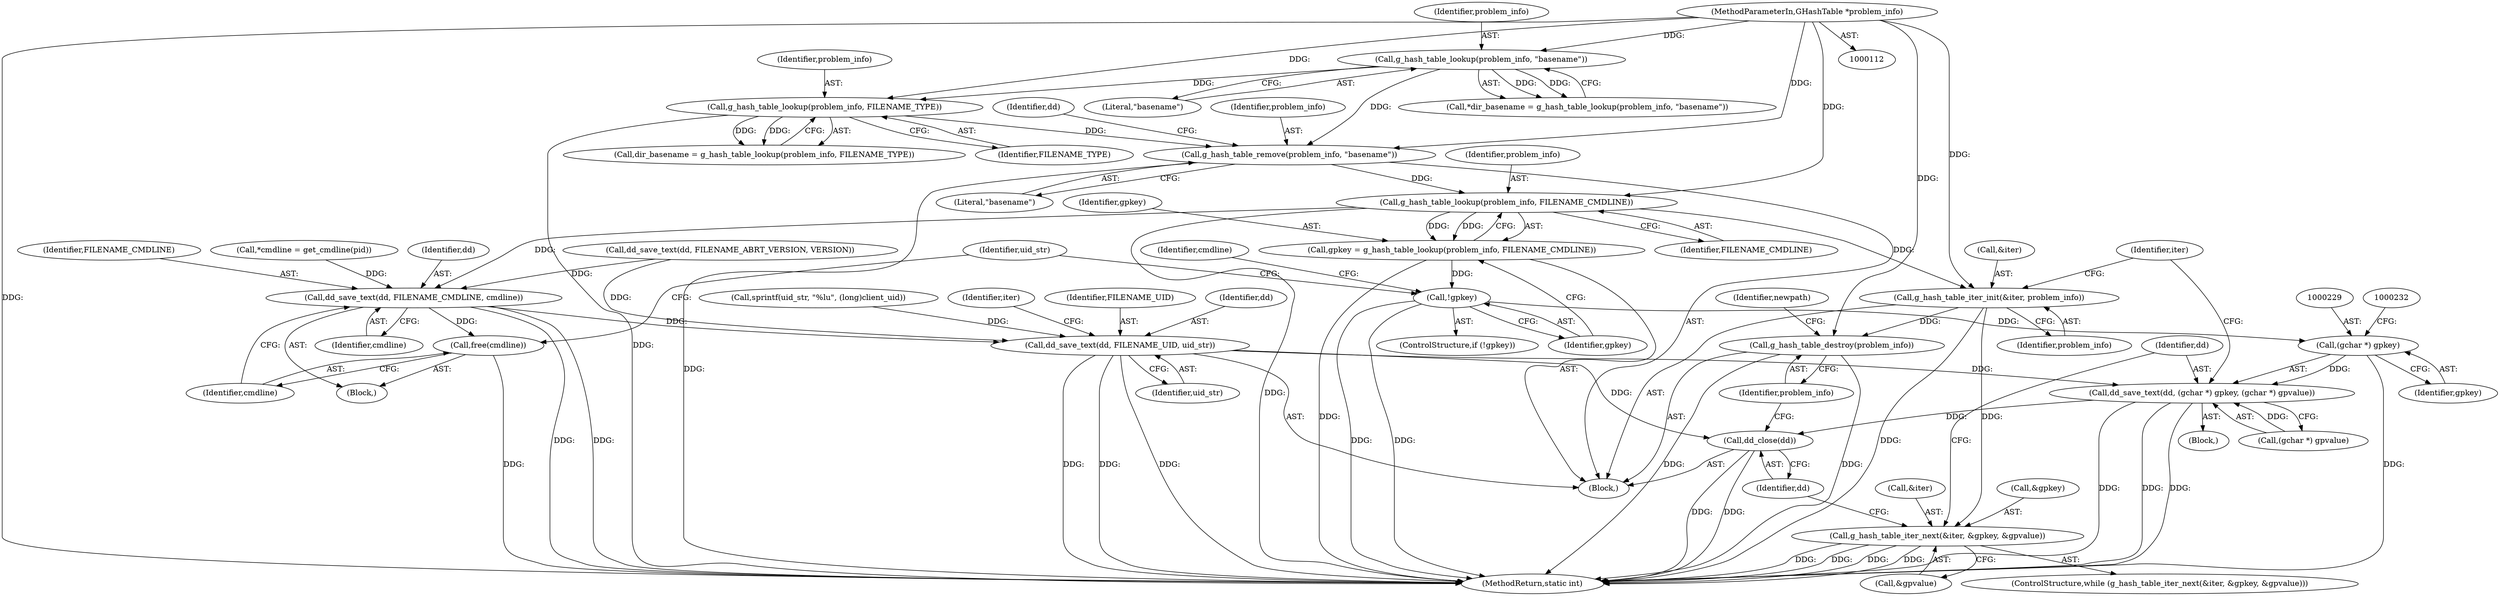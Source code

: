 digraph "0_abrt_8939398b82006ba1fec4ed491339fc075f43fc7c@pointer" {
"1000179" [label="(Call,g_hash_table_lookup(problem_info, FILENAME_CMDLINE))"];
"1000151" [label="(Call,g_hash_table_remove(problem_info, \"basename\"))"];
"1000138" [label="(Call,g_hash_table_lookup(problem_info, FILENAME_TYPE))"];
"1000130" [label="(Call,g_hash_table_lookup(problem_info, \"basename\"))"];
"1000113" [label="(MethodParameterIn,GHashTable *problem_info)"];
"1000177" [label="(Call,gpkey = g_hash_table_lookup(problem_info, FILENAME_CMDLINE))"];
"1000183" [label="(Call,!gpkey)"];
"1000228" [label="(Call,(gchar *) gpkey)"];
"1000226" [label="(Call,dd_save_text(dd, (gchar *) gpkey, (gchar *) gpvalue))"];
"1000234" [label="(Call,dd_close(dd))"];
"1000194" [label="(Call,dd_save_text(dd, FILENAME_CMDLINE, cmdline))"];
"1000198" [label="(Call,free(cmdline))"];
"1000207" [label="(Call,dd_save_text(dd, FILENAME_UID, uid_str))"];
"1000213" [label="(Call,g_hash_table_iter_init(&iter, problem_info))"];
"1000218" [label="(Call,g_hash_table_iter_next(&iter, &gpkey, &gpvalue))"];
"1000236" [label="(Call,g_hash_table_destroy(problem_info))"];
"1000136" [label="(Call,dir_basename = g_hash_table_lookup(problem_info, FILENAME_TYPE))"];
"1000231" [label="(Call,(gchar *) gpvalue)"];
"1000213" [label="(Call,g_hash_table_iter_init(&iter, problem_info))"];
"1000180" [label="(Identifier,problem_info)"];
"1000113" [label="(MethodParameterIn,GHashTable *problem_info)"];
"1000194" [label="(Call,dd_save_text(dd, FILENAME_CMDLINE, cmdline))"];
"1000153" [label="(Literal,\"basename\")"];
"1000226" [label="(Call,dd_save_text(dd, (gchar *) gpkey, (gchar *) gpvalue))"];
"1000227" [label="(Identifier,dd)"];
"1000181" [label="(Identifier,FILENAME_CMDLINE)"];
"1000177" [label="(Call,gpkey = g_hash_table_lookup(problem_info, FILENAME_CMDLINE))"];
"1000179" [label="(Call,g_hash_table_lookup(problem_info, FILENAME_CMDLINE))"];
"1000235" [label="(Identifier,dd)"];
"1000198" [label="(Call,free(cmdline))"];
"1000183" [label="(Call,!gpkey)"];
"1000214" [label="(Call,&iter)"];
"1000138" [label="(Call,g_hash_table_lookup(problem_info, FILENAME_TYPE))"];
"1000201" [label="(Call,sprintf(uid_str, \"%lu\", (long)client_uid))"];
"1000291" [label="(MethodReturn,static int)"];
"1000187" [label="(Call,*cmdline = get_cmdline(pid))"];
"1000240" [label="(Identifier,newpath)"];
"1000178" [label="(Identifier,gpkey)"];
"1000221" [label="(Call,&gpkey)"];
"1000215" [label="(Identifier,iter)"];
"1000151" [label="(Call,g_hash_table_remove(problem_info, \"basename\"))"];
"1000196" [label="(Identifier,FILENAME_CMDLINE)"];
"1000219" [label="(Call,&iter)"];
"1000237" [label="(Identifier,problem_info)"];
"1000131" [label="(Identifier,problem_info)"];
"1000139" [label="(Identifier,problem_info)"];
"1000128" [label="(Call,*dir_basename = g_hash_table_lookup(problem_info, \"basename\"))"];
"1000217" [label="(ControlStructure,while (g_hash_table_iter_next(&iter, &gpkey, &gpvalue)))"];
"1000236" [label="(Call,g_hash_table_destroy(problem_info))"];
"1000188" [label="(Identifier,cmdline)"];
"1000207" [label="(Call,dd_save_text(dd, FILENAME_UID, uid_str))"];
"1000202" [label="(Identifier,uid_str)"];
"1000220" [label="(Identifier,iter)"];
"1000209" [label="(Identifier,FILENAME_UID)"];
"1000140" [label="(Identifier,FILENAME_TYPE)"];
"1000218" [label="(Call,g_hash_table_iter_next(&iter, &gpkey, &gpvalue))"];
"1000197" [label="(Identifier,cmdline)"];
"1000193" [label="(Block,)"];
"1000199" [label="(Identifier,cmdline)"];
"1000210" [label="(Identifier,uid_str)"];
"1000182" [label="(ControlStructure,if (!gpkey))"];
"1000172" [label="(Call,dd_save_text(dd, FILENAME_ABRT_VERSION, VERSION))"];
"1000208" [label="(Identifier,dd)"];
"1000184" [label="(Identifier,gpkey)"];
"1000115" [label="(Block,)"];
"1000195" [label="(Identifier,dd)"];
"1000156" [label="(Identifier,dd)"];
"1000216" [label="(Identifier,problem_info)"];
"1000225" [label="(Block,)"];
"1000130" [label="(Call,g_hash_table_lookup(problem_info, \"basename\"))"];
"1000230" [label="(Identifier,gpkey)"];
"1000152" [label="(Identifier,problem_info)"];
"1000132" [label="(Literal,\"basename\")"];
"1000223" [label="(Call,&gpvalue)"];
"1000234" [label="(Call,dd_close(dd))"];
"1000228" [label="(Call,(gchar *) gpkey)"];
"1000179" -> "1000177"  [label="AST: "];
"1000179" -> "1000181"  [label="CFG: "];
"1000180" -> "1000179"  [label="AST: "];
"1000181" -> "1000179"  [label="AST: "];
"1000177" -> "1000179"  [label="CFG: "];
"1000179" -> "1000291"  [label="DDG: "];
"1000179" -> "1000177"  [label="DDG: "];
"1000179" -> "1000177"  [label="DDG: "];
"1000151" -> "1000179"  [label="DDG: "];
"1000113" -> "1000179"  [label="DDG: "];
"1000179" -> "1000194"  [label="DDG: "];
"1000179" -> "1000213"  [label="DDG: "];
"1000151" -> "1000115"  [label="AST: "];
"1000151" -> "1000153"  [label="CFG: "];
"1000152" -> "1000151"  [label="AST: "];
"1000153" -> "1000151"  [label="AST: "];
"1000156" -> "1000151"  [label="CFG: "];
"1000151" -> "1000291"  [label="DDG: "];
"1000138" -> "1000151"  [label="DDG: "];
"1000130" -> "1000151"  [label="DDG: "];
"1000113" -> "1000151"  [label="DDG: "];
"1000138" -> "1000136"  [label="AST: "];
"1000138" -> "1000140"  [label="CFG: "];
"1000139" -> "1000138"  [label="AST: "];
"1000140" -> "1000138"  [label="AST: "];
"1000136" -> "1000138"  [label="CFG: "];
"1000138" -> "1000291"  [label="DDG: "];
"1000138" -> "1000136"  [label="DDG: "];
"1000138" -> "1000136"  [label="DDG: "];
"1000130" -> "1000138"  [label="DDG: "];
"1000113" -> "1000138"  [label="DDG: "];
"1000130" -> "1000128"  [label="AST: "];
"1000130" -> "1000132"  [label="CFG: "];
"1000131" -> "1000130"  [label="AST: "];
"1000132" -> "1000130"  [label="AST: "];
"1000128" -> "1000130"  [label="CFG: "];
"1000130" -> "1000128"  [label="DDG: "];
"1000130" -> "1000128"  [label="DDG: "];
"1000113" -> "1000130"  [label="DDG: "];
"1000113" -> "1000112"  [label="AST: "];
"1000113" -> "1000291"  [label="DDG: "];
"1000113" -> "1000213"  [label="DDG: "];
"1000113" -> "1000236"  [label="DDG: "];
"1000177" -> "1000115"  [label="AST: "];
"1000178" -> "1000177"  [label="AST: "];
"1000184" -> "1000177"  [label="CFG: "];
"1000177" -> "1000291"  [label="DDG: "];
"1000177" -> "1000183"  [label="DDG: "];
"1000183" -> "1000182"  [label="AST: "];
"1000183" -> "1000184"  [label="CFG: "];
"1000184" -> "1000183"  [label="AST: "];
"1000188" -> "1000183"  [label="CFG: "];
"1000202" -> "1000183"  [label="CFG: "];
"1000183" -> "1000291"  [label="DDG: "];
"1000183" -> "1000291"  [label="DDG: "];
"1000183" -> "1000228"  [label="DDG: "];
"1000228" -> "1000226"  [label="AST: "];
"1000228" -> "1000230"  [label="CFG: "];
"1000229" -> "1000228"  [label="AST: "];
"1000230" -> "1000228"  [label="AST: "];
"1000232" -> "1000228"  [label="CFG: "];
"1000228" -> "1000291"  [label="DDG: "];
"1000228" -> "1000226"  [label="DDG: "];
"1000226" -> "1000225"  [label="AST: "];
"1000226" -> "1000231"  [label="CFG: "];
"1000227" -> "1000226"  [label="AST: "];
"1000231" -> "1000226"  [label="AST: "];
"1000220" -> "1000226"  [label="CFG: "];
"1000226" -> "1000291"  [label="DDG: "];
"1000226" -> "1000291"  [label="DDG: "];
"1000226" -> "1000291"  [label="DDG: "];
"1000207" -> "1000226"  [label="DDG: "];
"1000231" -> "1000226"  [label="DDG: "];
"1000226" -> "1000234"  [label="DDG: "];
"1000234" -> "1000115"  [label="AST: "];
"1000234" -> "1000235"  [label="CFG: "];
"1000235" -> "1000234"  [label="AST: "];
"1000237" -> "1000234"  [label="CFG: "];
"1000234" -> "1000291"  [label="DDG: "];
"1000234" -> "1000291"  [label="DDG: "];
"1000207" -> "1000234"  [label="DDG: "];
"1000194" -> "1000193"  [label="AST: "];
"1000194" -> "1000197"  [label="CFG: "];
"1000195" -> "1000194"  [label="AST: "];
"1000196" -> "1000194"  [label="AST: "];
"1000197" -> "1000194"  [label="AST: "];
"1000199" -> "1000194"  [label="CFG: "];
"1000194" -> "1000291"  [label="DDG: "];
"1000194" -> "1000291"  [label="DDG: "];
"1000172" -> "1000194"  [label="DDG: "];
"1000187" -> "1000194"  [label="DDG: "];
"1000194" -> "1000198"  [label="DDG: "];
"1000194" -> "1000207"  [label="DDG: "];
"1000198" -> "1000193"  [label="AST: "];
"1000198" -> "1000199"  [label="CFG: "];
"1000199" -> "1000198"  [label="AST: "];
"1000202" -> "1000198"  [label="CFG: "];
"1000198" -> "1000291"  [label="DDG: "];
"1000207" -> "1000115"  [label="AST: "];
"1000207" -> "1000210"  [label="CFG: "];
"1000208" -> "1000207"  [label="AST: "];
"1000209" -> "1000207"  [label="AST: "];
"1000210" -> "1000207"  [label="AST: "];
"1000215" -> "1000207"  [label="CFG: "];
"1000207" -> "1000291"  [label="DDG: "];
"1000207" -> "1000291"  [label="DDG: "];
"1000207" -> "1000291"  [label="DDG: "];
"1000172" -> "1000207"  [label="DDG: "];
"1000201" -> "1000207"  [label="DDG: "];
"1000213" -> "1000115"  [label="AST: "];
"1000213" -> "1000216"  [label="CFG: "];
"1000214" -> "1000213"  [label="AST: "];
"1000216" -> "1000213"  [label="AST: "];
"1000220" -> "1000213"  [label="CFG: "];
"1000213" -> "1000291"  [label="DDG: "];
"1000213" -> "1000218"  [label="DDG: "];
"1000213" -> "1000236"  [label="DDG: "];
"1000218" -> "1000217"  [label="AST: "];
"1000218" -> "1000223"  [label="CFG: "];
"1000219" -> "1000218"  [label="AST: "];
"1000221" -> "1000218"  [label="AST: "];
"1000223" -> "1000218"  [label="AST: "];
"1000227" -> "1000218"  [label="CFG: "];
"1000235" -> "1000218"  [label="CFG: "];
"1000218" -> "1000291"  [label="DDG: "];
"1000218" -> "1000291"  [label="DDG: "];
"1000218" -> "1000291"  [label="DDG: "];
"1000218" -> "1000291"  [label="DDG: "];
"1000236" -> "1000115"  [label="AST: "];
"1000236" -> "1000237"  [label="CFG: "];
"1000237" -> "1000236"  [label="AST: "];
"1000240" -> "1000236"  [label="CFG: "];
"1000236" -> "1000291"  [label="DDG: "];
"1000236" -> "1000291"  [label="DDG: "];
}
